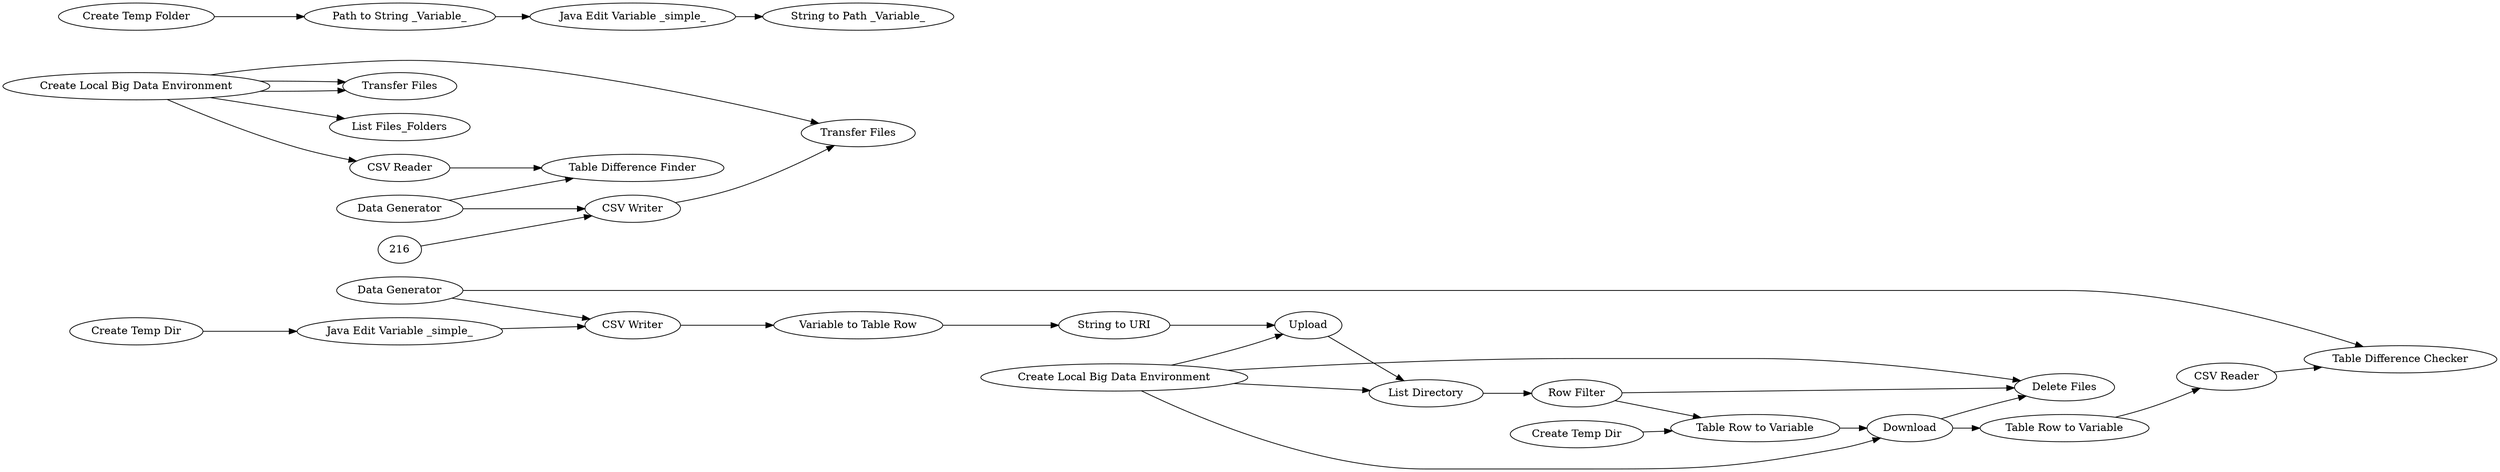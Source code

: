 digraph {
	38 [label="Data Generator"]
	41 [label="Java Edit Variable _simple_"]
	43 [label="String to URI"]
	44 [label="List Directory"]
	45 [label=Download]
	47 [label="Create Temp Dir"]
	49 [label="CSV Reader"]
	50 [label="Table Difference Checker"]
	51 [label="Delete Files"]
	52 [label="CSV Writer"]
	53 [label="Create Temp Dir"]
	54 [label=Upload]
	56 [label="Create Local Big Data Environment"]
	57 [label="Variable to Table Row"]
	59 [label="Table Row to Variable"]
	60 [label="Row Filter"]
	61 [label="Table Row to Variable"]
	62 [label="Create Local Big Data Environment"]
	211 [label="Data Generator"]
	212 [label="CSV Writer"]
	210 [label="Create Temp Folder"]
	213 [label="Java Edit Variable _simple_"]
	214 [label="Path to String _Variable_"]
	215 [label="String to Path _Variable_"]
	218 [label="List Files_Folders"]
	221 [label="CSV Reader"]
	223 [label="Table Difference Finder"]
	224 [label="Transfer Files"]
	225 [label="Transfer Files"]
	210 -> 214
	213 -> 215
	214 -> 213
	38 -> 52
	38 -> 50
	41 -> 52
	43 -> 54
	44 -> 60
	45 -> 61
	45 -> 51
	47 -> 59
	49 -> 50
	52 -> 57
	53 -> 41
	54 -> 44
	56 -> 51
	56 -> 54
	56 -> 44
	56 -> 45
	57 -> 43
	59 -> 45
	60 -> 59
	60 -> 51
	61 -> 49
	62 -> 221
	62 -> 218
	62 -> 224
	62 -> 225
	62 -> 225
	211 -> 212
	211 -> 223
	212 -> 224
	216 -> 212
	221 -> 223
	rankdir=LR
}
